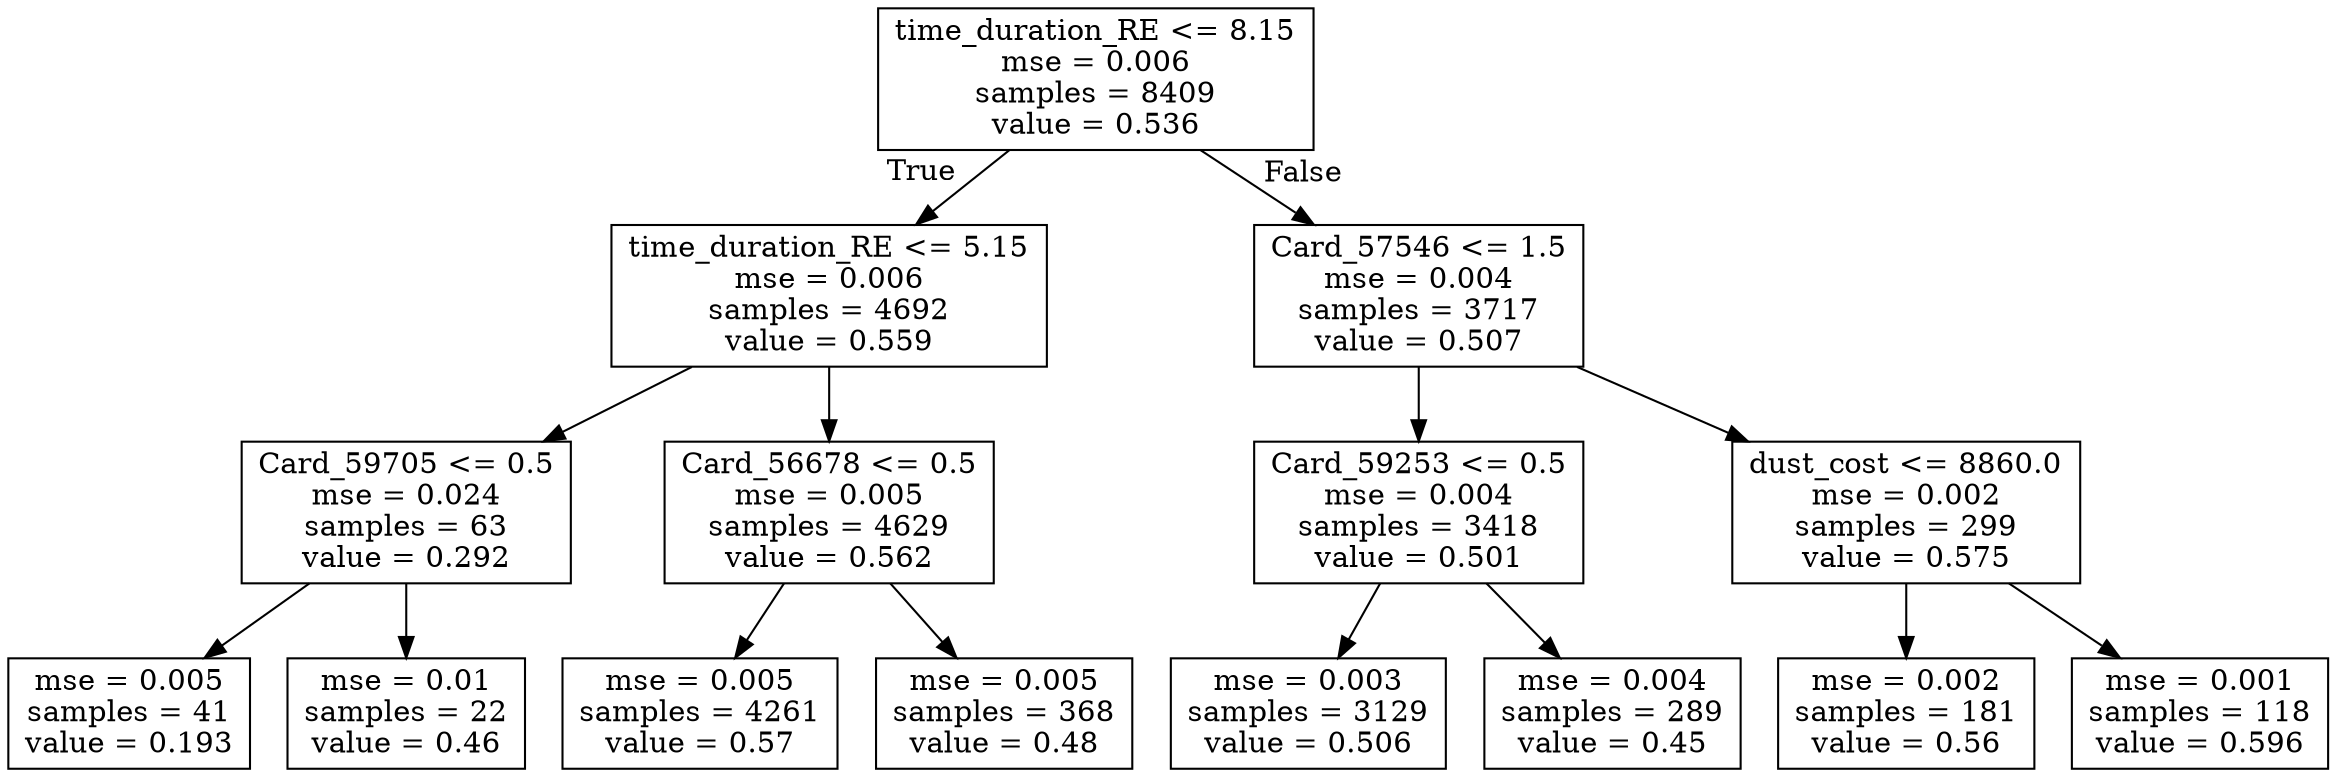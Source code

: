 digraph Tree {
node [shape=box] ;
0 [label="time_duration_RE <= 8.15\nmse = 0.006\nsamples = 8409\nvalue = 0.536"] ;
1 [label="time_duration_RE <= 5.15\nmse = 0.006\nsamples = 4692\nvalue = 0.559"] ;
0 -> 1 [labeldistance=2.5, labelangle=45, headlabel="True"] ;
2 [label="Card_59705 <= 0.5\nmse = 0.024\nsamples = 63\nvalue = 0.292"] ;
1 -> 2 ;
3 [label="mse = 0.005\nsamples = 41\nvalue = 0.193"] ;
2 -> 3 ;
4 [label="mse = 0.01\nsamples = 22\nvalue = 0.46"] ;
2 -> 4 ;
5 [label="Card_56678 <= 0.5\nmse = 0.005\nsamples = 4629\nvalue = 0.562"] ;
1 -> 5 ;
6 [label="mse = 0.005\nsamples = 4261\nvalue = 0.57"] ;
5 -> 6 ;
7 [label="mse = 0.005\nsamples = 368\nvalue = 0.48"] ;
5 -> 7 ;
8 [label="Card_57546 <= 1.5\nmse = 0.004\nsamples = 3717\nvalue = 0.507"] ;
0 -> 8 [labeldistance=2.5, labelangle=-45, headlabel="False"] ;
9 [label="Card_59253 <= 0.5\nmse = 0.004\nsamples = 3418\nvalue = 0.501"] ;
8 -> 9 ;
10 [label="mse = 0.003\nsamples = 3129\nvalue = 0.506"] ;
9 -> 10 ;
11 [label="mse = 0.004\nsamples = 289\nvalue = 0.45"] ;
9 -> 11 ;
12 [label="dust_cost <= 8860.0\nmse = 0.002\nsamples = 299\nvalue = 0.575"] ;
8 -> 12 ;
13 [label="mse = 0.002\nsamples = 181\nvalue = 0.56"] ;
12 -> 13 ;
14 [label="mse = 0.001\nsamples = 118\nvalue = 0.596"] ;
12 -> 14 ;
}